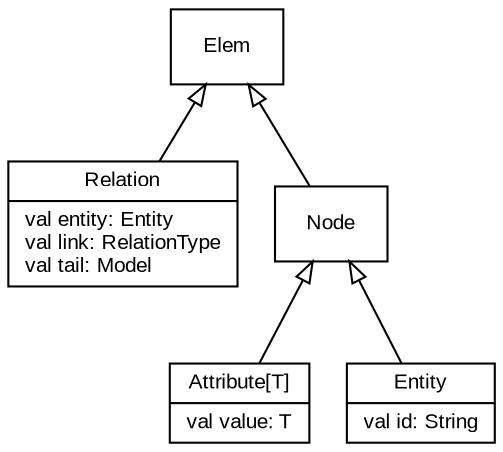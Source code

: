/*     
**                  _______        
**                 |__   __|   reqT - a free requriements engineering tool  
**   _ __  ___   __ _ | |      (c) 2011-2014, Lund University  
**  |  __|/ _ \ / _  || |      http://reqT.org
**  | |  |  __/| (_| || |   
**  |_|   \___| \__  ||_|   
**                 | |      
**                 |_|      
** reqT is open source, licensed under the BSD 2-clause license: 
** http://opensource.org/licenses/bsd-license.php 
***************************************************************************/

digraph G { /* dot -T svg -o assets/img/metamodel-simple.svg metamodel-simple.dot */
  fontname = "Arial"
  fontsize = 10
  rankdir = "BT"
  ordering = "out"
  nojustify = true

  node [
    fontname = "Arial"
    fontsize = 10
    shape = "record"
  ]

  edge [
    fontname = "Arial"
    fontsize = 10
    arrowhead = "empty"
  ]
 
  { rank = same; Elem;  }
  { rank = same; Relation; Node_; }
  { rank = same;  Attribute; Entity; }

  Node_ [label = "Node"]
  Attribute [label = "{Attribute[T]|val value: T}"]
  Entity [label = "{Entity|val id: String}"]
  Relation [label = "{Relation|val entity: Entity\lval link: RelationType\lval tail: Model\l }"]

  Node_ -> Elem
  Relation -> Elem
  Attribute -> Node_
  Entity -> Node_
  
}
